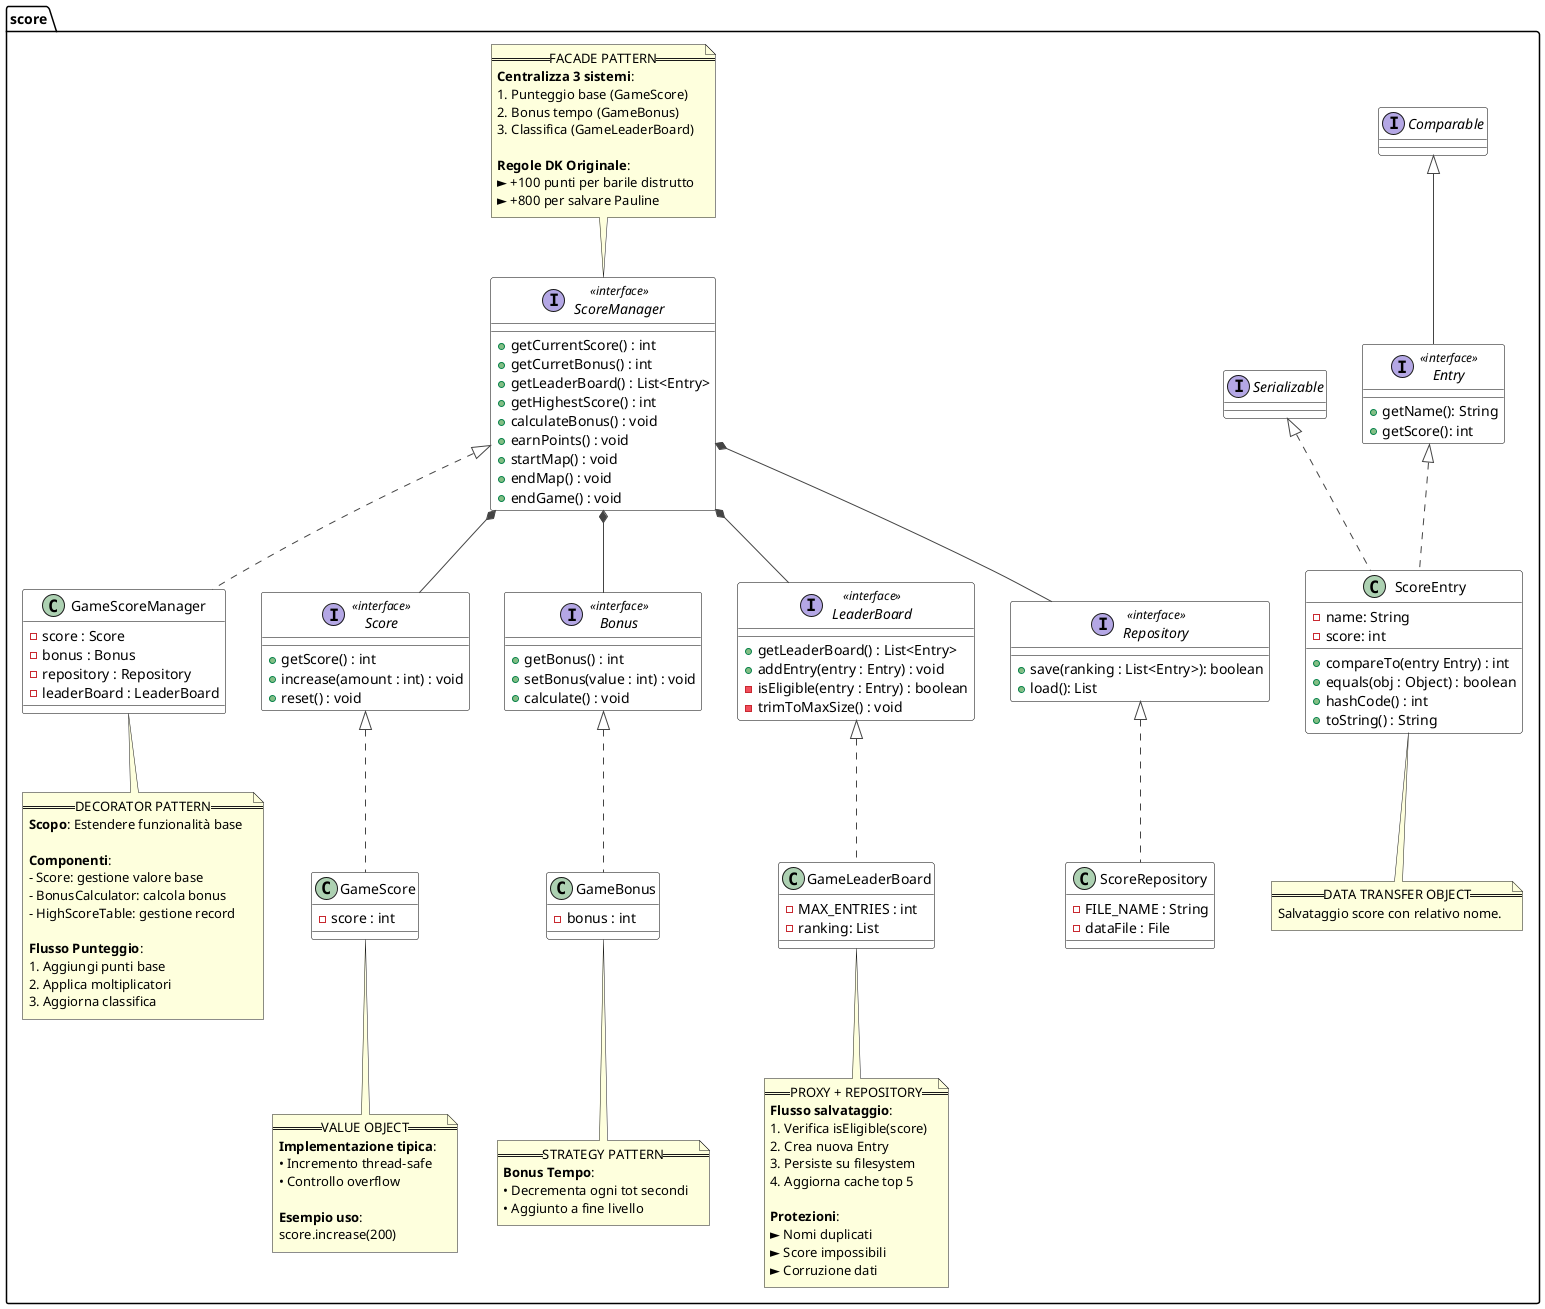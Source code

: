 @startuml coffeBreak.score

    skinparam class {
        BackgroundColor White
        BorderColor Black
        ArrowColor #444
        NoteBackgroundColor #F9F9F9
    }

    package score {

        interface ScoreManager <<interface>> {
            + getCurrentScore() : int
            + getCurretBonus() : int
            + getLeaderBoard() : List<Entry>
            + getHighestScore() : int
            + calculateBonus() : void
            + earnPoints() : void
            + startMap() : void
            + endMap() : void
            + endGame() : void
        }
        
        class GameScoreManager implements ScoreManager {
            - score : Score
            - bonus : Bonus
            - repository : Repository
            - leaderBoard : LeaderBoard
        }
        
        interface Score <<interface>> {
            + getScore() : int
            + increase(amount : int) : void
            + reset() : void
        }
        
        class GameScore implements Score {
            - score : int
        }
        
        interface Bonus <<interface>> {
            + getBonus() : int
            + setBonus(value : int) : void
            + calculate() : void
        }
        
        class GameBonus implements Bonus {
            - bonus : int
        }
        
        interface LeaderBoard <<interface>> {
            + getLeaderBoard() : List<Entry>
            + addEntry(entry : Entry) : void
            - isEligible(entry : Entry) : boolean
            - trimToMaxSize() : void
        }
        
        class GameLeaderBoard implements LeaderBoard {
            - MAX_ENTRIES : int
            - ranking: List
        }

        interface Repository <<interface>> {
            + save(ranking : List<Entry>): boolean
            + load(): List
        }
        
        class ScoreRepository implements Repository {
            - FILE_NAME : String
            - dataFile : File
        }

        interface Entry <<interface>> extends Comparable {
            + getName(): String
            + getScore(): int
        }
        
        class ScoreEntry implements Entry, Serializable {
            - name: String
            - score: int
            + compareTo(entry Entry) : int
            + equals(obj : Object) : boolean
            + hashCode() : int
            + toString() : String
        }

        ScoreManager *-- Score
        ScoreManager *-- Bonus
        ScoreManager *-- LeaderBoard
        ScoreManager *-- Repository
        ' GameLeaderBoard o-- Entry
        
        note top of ScoreManager
            == FACADE PATTERN ==
            **Centralizza 3 sistemi**:
            1. Punteggio base (GameScore)
            2. Bonus tempo (GameBonus)
            3. Classifica (GameLeaderBoard)
            
            **Regole DK Originale**:
            ► +100 punti per barile distrutto
            ► +800 per salvare Pauline
        end note
        note bottom of GameScoreManager
            == DECORATOR PATTERN ==
            **Scopo**: Estendere funzionalità base
            
            **Componenti**:
            - Score: gestione valore base
            - BonusCalculator: calcola bonus
            - HighScoreTable: gestione record
            
            **Flusso Punteggio**:
            1. Aggiungi punti base
            2. Applica moltiplicatori
            3. Aggiorna classifica
        end note
        note bottom of GameScore
            == VALUE OBJECT ==
            **Implementazione tipica**:
            • Incremento thread-safe
            • Controllo overflow
            
            **Esempio uso**:
            score.increase(200)
        end note
        note bottom of GameBonus
            == STRATEGY PATTERN ==
            **Bonus Tempo**:
            • Decrementa ogni tot secondi
            • Aggiunto a fine livello
        end note
        note bottom of GameLeaderBoard
            == PROXY + REPOSITORY ==
            **Flusso salvataggio**:
            1. Verifica isEligible(score)
            2. Crea nuova Entry
            3. Persiste su filesystem
            4. Aggiorna cache top 5
            
            **Protezioni**:
            ► Nomi duplicati
            ► Score impossibili
            ► Corruzione dati
        end note
        note bottom of ScoreEntry
            == DATA TRANSFER OBJECT ==
            Salvataggio score con relativo nome.
        end note
    }

@enduml
